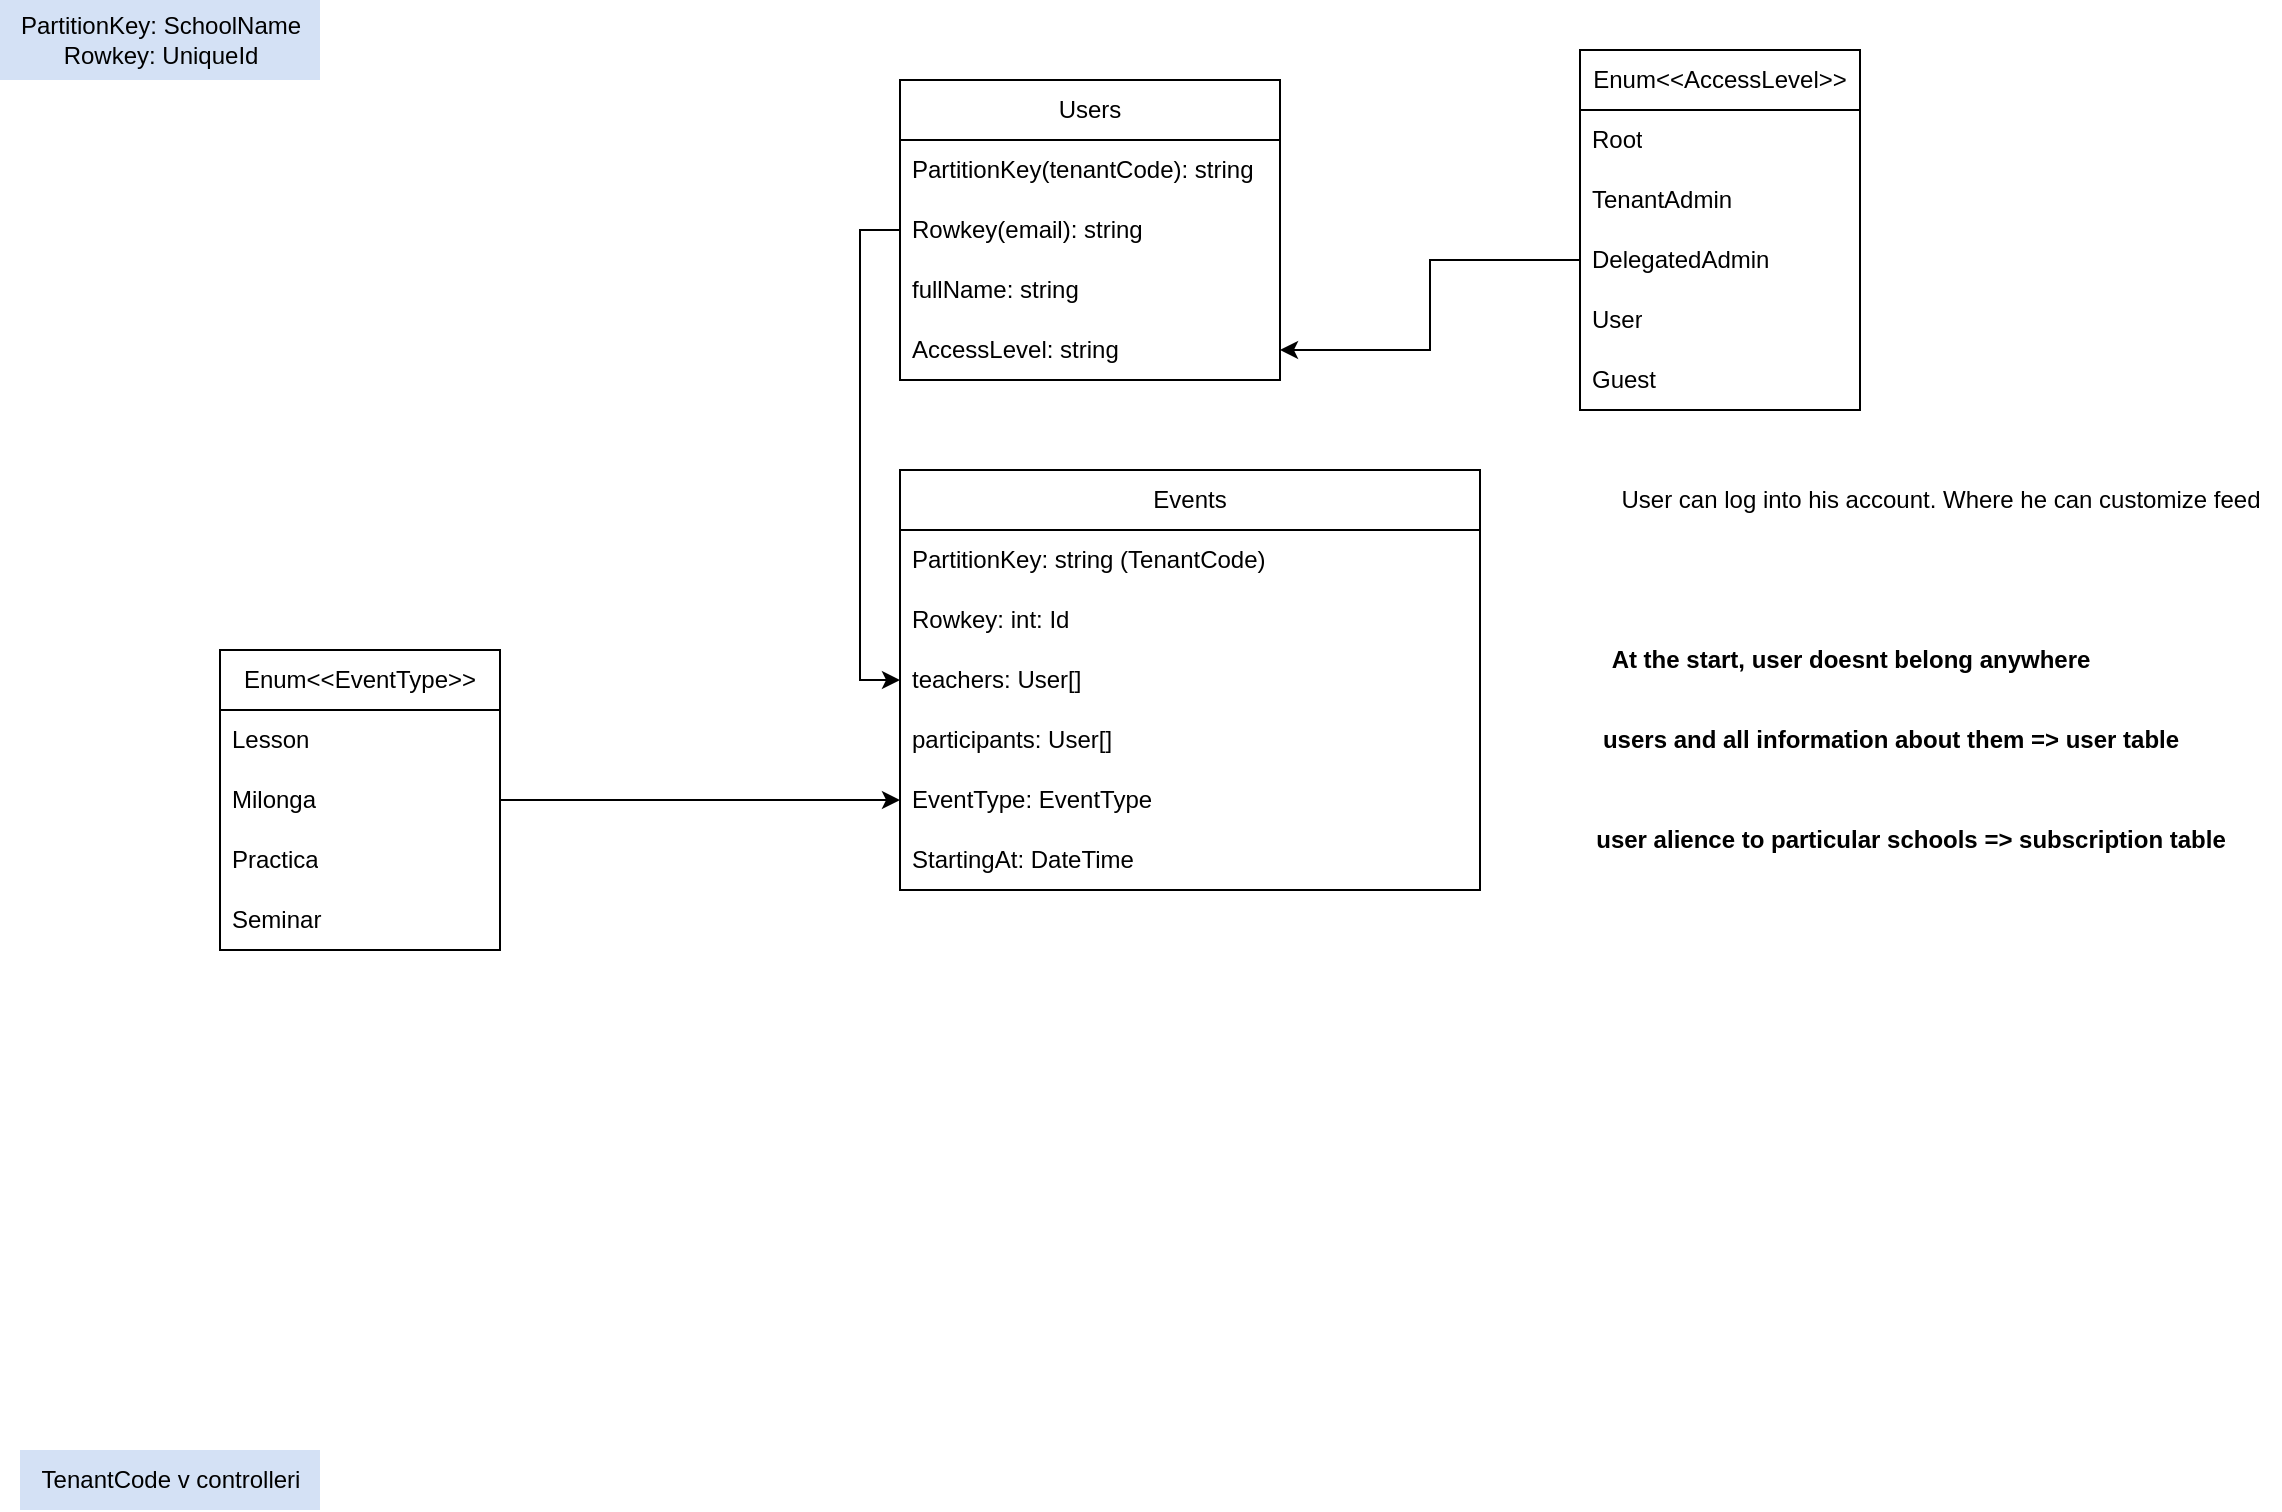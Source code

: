 <mxfile version="27.0.9">
  <diagram name="Page-1" id="7xxsjjInReltGHtZK725">
    <mxGraphModel dx="1425" dy="858" grid="1" gridSize="10" guides="1" tooltips="1" connect="1" arrows="1" fold="1" page="1" pageScale="1" pageWidth="827" pageHeight="1169" math="0" shadow="0">
      <root>
        <mxCell id="0" />
        <mxCell id="1" parent="0" />
        <mxCell id="jxpGNzkMOdq0LC-8NbV--1" value="PartitionKey: SchoolName&lt;div&gt;Rowkey: UniqueId&lt;/div&gt;" style="text;html=1;align=center;verticalAlign=middle;resizable=0;points=[];autosize=1;strokeColor=none;fillColor=#D4E1F5;" parent="1" vertex="1">
          <mxGeometry x="10" y="5" width="160" height="40" as="geometry" />
        </mxCell>
        <mxCell id="jxpGNzkMOdq0LC-8NbV--4" value="Users" style="swimlane;fontStyle=0;childLayout=stackLayout;horizontal=1;startSize=30;horizontalStack=0;resizeParent=1;resizeParentMax=0;resizeLast=0;collapsible=1;marginBottom=0;whiteSpace=wrap;html=1;" parent="1" vertex="1">
          <mxGeometry x="460" y="45" width="190" height="150" as="geometry" />
        </mxCell>
        <mxCell id="jxpGNzkMOdq0LC-8NbV--5" value="PartitionKey(tenantCode): string" style="text;strokeColor=none;fillColor=none;align=left;verticalAlign=middle;spacingLeft=4;spacingRight=4;overflow=hidden;points=[[0,0.5],[1,0.5]];portConstraint=eastwest;rotatable=0;whiteSpace=wrap;html=1;" parent="jxpGNzkMOdq0LC-8NbV--4" vertex="1">
          <mxGeometry y="30" width="190" height="30" as="geometry" />
        </mxCell>
        <mxCell id="jxpGNzkMOdq0LC-8NbV--6" value="Rowkey(email): string&amp;nbsp;" style="text;strokeColor=none;fillColor=none;align=left;verticalAlign=middle;spacingLeft=4;spacingRight=4;overflow=hidden;points=[[0,0.5],[1,0.5]];portConstraint=eastwest;rotatable=0;whiteSpace=wrap;html=1;" parent="jxpGNzkMOdq0LC-8NbV--4" vertex="1">
          <mxGeometry y="60" width="190" height="30" as="geometry" />
        </mxCell>
        <mxCell id="kt5NzJzCYLsidLvSunZo-1" value="fullName: string&amp;nbsp;" style="text;strokeColor=none;fillColor=none;align=left;verticalAlign=middle;spacingLeft=4;spacingRight=4;overflow=hidden;points=[[0,0.5],[1,0.5]];portConstraint=eastwest;rotatable=0;whiteSpace=wrap;html=1;" vertex="1" parent="jxpGNzkMOdq0LC-8NbV--4">
          <mxGeometry y="90" width="190" height="30" as="geometry" />
        </mxCell>
        <mxCell id="kt5NzJzCYLsidLvSunZo-2" value="AccessLevel: string&amp;nbsp;" style="text;strokeColor=none;fillColor=none;align=left;verticalAlign=middle;spacingLeft=4;spacingRight=4;overflow=hidden;points=[[0,0.5],[1,0.5]];portConstraint=eastwest;rotatable=0;whiteSpace=wrap;html=1;" vertex="1" parent="jxpGNzkMOdq0LC-8NbV--4">
          <mxGeometry y="120" width="190" height="30" as="geometry" />
        </mxCell>
        <mxCell id="jxpGNzkMOdq0LC-8NbV--8" value="Events" style="swimlane;fontStyle=0;childLayout=stackLayout;horizontal=1;startSize=30;horizontalStack=0;resizeParent=1;resizeParentMax=0;resizeLast=0;collapsible=1;marginBottom=0;whiteSpace=wrap;html=1;" parent="1" vertex="1">
          <mxGeometry x="460" y="240" width="290" height="210" as="geometry" />
        </mxCell>
        <mxCell id="jxpGNzkMOdq0LC-8NbV--9" value="PartitionKey: string (TenantCode)" style="text;strokeColor=none;fillColor=none;align=left;verticalAlign=middle;spacingLeft=4;spacingRight=4;overflow=hidden;points=[[0,0.5],[1,0.5]];portConstraint=eastwest;rotatable=0;whiteSpace=wrap;html=1;" parent="jxpGNzkMOdq0LC-8NbV--8" vertex="1">
          <mxGeometry y="30" width="290" height="30" as="geometry" />
        </mxCell>
        <mxCell id="jxpGNzkMOdq0LC-8NbV--10" value="Rowkey: int: Id" style="text;strokeColor=none;fillColor=none;align=left;verticalAlign=middle;spacingLeft=4;spacingRight=4;overflow=hidden;points=[[0,0.5],[1,0.5]];portConstraint=eastwest;rotatable=0;whiteSpace=wrap;html=1;" parent="jxpGNzkMOdq0LC-8NbV--8" vertex="1">
          <mxGeometry y="60" width="290" height="30" as="geometry" />
        </mxCell>
        <mxCell id="jxpGNzkMOdq0LC-8NbV--11" value="teachers: User[]" style="text;strokeColor=none;fillColor=none;align=left;verticalAlign=middle;spacingLeft=4;spacingRight=4;overflow=hidden;points=[[0,0.5],[1,0.5]];portConstraint=eastwest;rotatable=0;whiteSpace=wrap;html=1;" parent="jxpGNzkMOdq0LC-8NbV--8" vertex="1">
          <mxGeometry y="90" width="290" height="30" as="geometry" />
        </mxCell>
        <mxCell id="7eoaBRF1OKuVhGQY5eDI-9" value="participants: User[]" style="text;strokeColor=none;fillColor=none;align=left;verticalAlign=middle;spacingLeft=4;spacingRight=4;overflow=hidden;points=[[0,0.5],[1,0.5]];portConstraint=eastwest;rotatable=0;whiteSpace=wrap;html=1;" parent="jxpGNzkMOdq0LC-8NbV--8" vertex="1">
          <mxGeometry y="120" width="290" height="30" as="geometry" />
        </mxCell>
        <mxCell id="jxpGNzkMOdq0LC-8NbV--15" value="EventType: EventType" style="text;strokeColor=none;fillColor=none;align=left;verticalAlign=middle;spacingLeft=4;spacingRight=4;overflow=hidden;points=[[0,0.5],[1,0.5]];portConstraint=eastwest;rotatable=0;whiteSpace=wrap;html=1;" parent="jxpGNzkMOdq0LC-8NbV--8" vertex="1">
          <mxGeometry y="150" width="290" height="30" as="geometry" />
        </mxCell>
        <mxCell id="7eoaBRF1OKuVhGQY5eDI-10" value="StartingAt: DateTime" style="text;strokeColor=none;fillColor=none;align=left;verticalAlign=middle;spacingLeft=4;spacingRight=4;overflow=hidden;points=[[0,0.5],[1,0.5]];portConstraint=eastwest;rotatable=0;whiteSpace=wrap;html=1;" parent="jxpGNzkMOdq0LC-8NbV--8" vertex="1">
          <mxGeometry y="180" width="290" height="30" as="geometry" />
        </mxCell>
        <mxCell id="jxpGNzkMOdq0LC-8NbV--16" value="Enum&amp;lt;&amp;lt;EventType&amp;gt;&amp;gt;" style="swimlane;fontStyle=0;childLayout=stackLayout;horizontal=1;startSize=30;horizontalStack=0;resizeParent=1;resizeParentMax=0;resizeLast=0;collapsible=1;marginBottom=0;whiteSpace=wrap;html=1;" parent="1" vertex="1">
          <mxGeometry x="120" y="330" width="140" height="150" as="geometry" />
        </mxCell>
        <mxCell id="jxpGNzkMOdq0LC-8NbV--17" value="Lesson" style="text;strokeColor=none;fillColor=none;align=left;verticalAlign=middle;spacingLeft=4;spacingRight=4;overflow=hidden;points=[[0,0.5],[1,0.5]];portConstraint=eastwest;rotatable=0;whiteSpace=wrap;html=1;" parent="jxpGNzkMOdq0LC-8NbV--16" vertex="1">
          <mxGeometry y="30" width="140" height="30" as="geometry" />
        </mxCell>
        <mxCell id="jxpGNzkMOdq0LC-8NbV--18" value="Milonga" style="text;strokeColor=none;fillColor=none;align=left;verticalAlign=middle;spacingLeft=4;spacingRight=4;overflow=hidden;points=[[0,0.5],[1,0.5]];portConstraint=eastwest;rotatable=0;whiteSpace=wrap;html=1;" parent="jxpGNzkMOdq0LC-8NbV--16" vertex="1">
          <mxGeometry y="60" width="140" height="30" as="geometry" />
        </mxCell>
        <mxCell id="jxpGNzkMOdq0LC-8NbV--19" value="Practica" style="text;strokeColor=none;fillColor=none;align=left;verticalAlign=middle;spacingLeft=4;spacingRight=4;overflow=hidden;points=[[0,0.5],[1,0.5]];portConstraint=eastwest;rotatable=0;whiteSpace=wrap;html=1;" parent="jxpGNzkMOdq0LC-8NbV--16" vertex="1">
          <mxGeometry y="90" width="140" height="30" as="geometry" />
        </mxCell>
        <mxCell id="jxpGNzkMOdq0LC-8NbV--20" value="Seminar" style="text;strokeColor=none;fillColor=none;align=left;verticalAlign=middle;spacingLeft=4;spacingRight=4;overflow=hidden;points=[[0,0.5],[1,0.5]];portConstraint=eastwest;rotatable=0;whiteSpace=wrap;html=1;" parent="jxpGNzkMOdq0LC-8NbV--16" vertex="1">
          <mxGeometry y="120" width="140" height="30" as="geometry" />
        </mxCell>
        <mxCell id="7eoaBRF1OKuVhGQY5eDI-13" style="edgeStyle=orthogonalEdgeStyle;rounded=0;orthogonalLoop=1;jettySize=auto;html=1;exitX=0;exitY=0.5;exitDx=0;exitDy=0;entryX=0;entryY=0.5;entryDx=0;entryDy=0;strokeColor=default;" parent="1" source="jxpGNzkMOdq0LC-8NbV--6" target="jxpGNzkMOdq0LC-8NbV--11" edge="1">
          <mxGeometry relative="1" as="geometry" />
        </mxCell>
        <mxCell id="pUg0jCBq0tmNv_YweS_T-3" value="TenantCode v controlleri" style="text;html=1;align=center;verticalAlign=middle;resizable=0;points=[];autosize=1;strokeColor=none;fillColor=#D4E1F5;" parent="1" vertex="1">
          <mxGeometry x="20" y="730" width="150" height="30" as="geometry" />
        </mxCell>
        <mxCell id="kt5NzJzCYLsidLvSunZo-3" value="Enum&amp;lt;&amp;lt;AccessLevel&amp;gt;&amp;gt;" style="swimlane;fontStyle=0;childLayout=stackLayout;horizontal=1;startSize=30;horizontalStack=0;resizeParent=1;resizeParentMax=0;resizeLast=0;collapsible=1;marginBottom=0;whiteSpace=wrap;html=1;" vertex="1" parent="1">
          <mxGeometry x="800" y="30" width="140" height="180" as="geometry" />
        </mxCell>
        <mxCell id="kt5NzJzCYLsidLvSunZo-4" value="Root" style="text;strokeColor=none;fillColor=none;align=left;verticalAlign=middle;spacingLeft=4;spacingRight=4;overflow=hidden;points=[[0,0.5],[1,0.5]];portConstraint=eastwest;rotatable=0;whiteSpace=wrap;html=1;" vertex="1" parent="kt5NzJzCYLsidLvSunZo-3">
          <mxGeometry y="30" width="140" height="30" as="geometry" />
        </mxCell>
        <mxCell id="kt5NzJzCYLsidLvSunZo-5" value="TenantAdmin" style="text;strokeColor=none;fillColor=none;align=left;verticalAlign=middle;spacingLeft=4;spacingRight=4;overflow=hidden;points=[[0,0.5],[1,0.5]];portConstraint=eastwest;rotatable=0;whiteSpace=wrap;html=1;" vertex="1" parent="kt5NzJzCYLsidLvSunZo-3">
          <mxGeometry y="60" width="140" height="30" as="geometry" />
        </mxCell>
        <mxCell id="kt5NzJzCYLsidLvSunZo-6" value="DelegatedAdmin" style="text;strokeColor=none;fillColor=none;align=left;verticalAlign=middle;spacingLeft=4;spacingRight=4;overflow=hidden;points=[[0,0.5],[1,0.5]];portConstraint=eastwest;rotatable=0;whiteSpace=wrap;html=1;" vertex="1" parent="kt5NzJzCYLsidLvSunZo-3">
          <mxGeometry y="90" width="140" height="30" as="geometry" />
        </mxCell>
        <mxCell id="kt5NzJzCYLsidLvSunZo-7" value="User" style="text;strokeColor=none;fillColor=none;align=left;verticalAlign=middle;spacingLeft=4;spacingRight=4;overflow=hidden;points=[[0,0.5],[1,0.5]];portConstraint=eastwest;rotatable=0;whiteSpace=wrap;html=1;" vertex="1" parent="kt5NzJzCYLsidLvSunZo-3">
          <mxGeometry y="120" width="140" height="30" as="geometry" />
        </mxCell>
        <mxCell id="kt5NzJzCYLsidLvSunZo-8" value="Guest" style="text;strokeColor=none;fillColor=none;align=left;verticalAlign=middle;spacingLeft=4;spacingRight=4;overflow=hidden;points=[[0,0.5],[1,0.5]];portConstraint=eastwest;rotatable=0;whiteSpace=wrap;html=1;" vertex="1" parent="kt5NzJzCYLsidLvSunZo-3">
          <mxGeometry y="150" width="140" height="30" as="geometry" />
        </mxCell>
        <mxCell id="kt5NzJzCYLsidLvSunZo-10" style="edgeStyle=orthogonalEdgeStyle;rounded=0;orthogonalLoop=1;jettySize=auto;html=1;exitX=0;exitY=0.5;exitDx=0;exitDy=0;entryX=1;entryY=0.5;entryDx=0;entryDy=0;" edge="1" parent="1" source="kt5NzJzCYLsidLvSunZo-6" target="kt5NzJzCYLsidLvSunZo-2">
          <mxGeometry relative="1" as="geometry" />
        </mxCell>
        <mxCell id="kt5NzJzCYLsidLvSunZo-11" style="edgeStyle=orthogonalEdgeStyle;rounded=0;orthogonalLoop=1;jettySize=auto;html=1;exitX=1;exitY=0.5;exitDx=0;exitDy=0;entryX=0;entryY=0.5;entryDx=0;entryDy=0;" edge="1" parent="1" source="jxpGNzkMOdq0LC-8NbV--18" target="jxpGNzkMOdq0LC-8NbV--15">
          <mxGeometry relative="1" as="geometry" />
        </mxCell>
        <mxCell id="kt5NzJzCYLsidLvSunZo-16" value="&lt;div&gt;User can log into his account. Where he can customize feed&lt;/div&gt;" style="text;html=1;align=center;verticalAlign=middle;resizable=0;points=[];autosize=1;strokeColor=none;fillColor=none;" vertex="1" parent="1">
          <mxGeometry x="810" y="240" width="340" height="30" as="geometry" />
        </mxCell>
        <mxCell id="kt5NzJzCYLsidLvSunZo-19" value="users and all information about them =&amp;gt; user table" style="text;html=1;align=center;verticalAlign=middle;resizable=0;points=[];autosize=1;strokeColor=none;fillColor=none;fontStyle=1" vertex="1" parent="1">
          <mxGeometry x="810" y="360" width="290" height="30" as="geometry" />
        </mxCell>
        <mxCell id="kt5NzJzCYLsidLvSunZo-20" value="user alience to particular schools =&amp;gt; subscription table" style="text;html=1;align=center;verticalAlign=middle;resizable=0;points=[];autosize=1;strokeColor=none;fillColor=none;fontStyle=1" vertex="1" parent="1">
          <mxGeometry x="810" y="410" width="310" height="30" as="geometry" />
        </mxCell>
        <mxCell id="kt5NzJzCYLsidLvSunZo-21" value="At the start, user doesnt belong anywhere" style="text;html=1;align=center;verticalAlign=middle;resizable=0;points=[];autosize=1;strokeColor=none;fillColor=none;fontStyle=1" vertex="1" parent="1">
          <mxGeometry x="810" y="320" width="250" height="30" as="geometry" />
        </mxCell>
      </root>
    </mxGraphModel>
  </diagram>
</mxfile>
